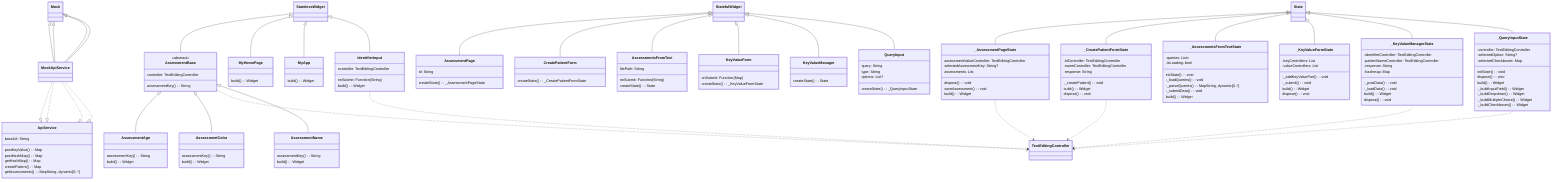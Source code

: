 classDiagram
class MockApiService 

Mock <|-- MockApiService
MockApiService ..|> ApiService
class MockApiService 

Mock <|-- MockApiService
MockApiService ..|> ApiService
class MockApiService 

Mock <|-- MockApiService
MockApiService ..|> ApiService
class MockApiService 

Mock <|-- MockApiService
MockApiService ..|> ApiService
class AssessmentAge {
assessmentKey(): String
build(): Widget
}
AssessmentBase <|-- AssessmentAge
class AssessmentColor {
assessmentKey(): String
build(): Widget
}
AssessmentBase <|-- AssessmentColor
class AssessmentBase {
<<abstract>>
controller: TextEditingController
assessmentKey(): String
}
StatelessWidget <|-- AssessmentBase
AssessmentBase ..> TextEditingController
class AssessmentPage {
id: String
createState(): _AssessmentPageState
}
StatefulWidget <|-- AssessmentPage
class _AssessmentPageState {
assessmentValueController: TextEditingController
selectedAssessmentKey: String?
assessments: List<AssessmentBase>
dispose(): void
saveAssessment(): void
build(): Widget
}
State <|-- _AssessmentPageState
_AssessmentPageState ..> TextEditingController
class MyHomePage {
build(): Widget
}
StatelessWidget <|-- MyHomePage
class AssessmentName {
assessmentKey(): String
build(): Widget
}
AssessmentBase <|-- AssessmentName
class CreatePatientForm {
createState(): _CreatePatientFormState
}
StatefulWidget <|-- CreatePatientForm
class _CreatePatientFormState {
-idController: TextEditingController
-nameController: TextEditingController
-response: String
-_createPatient(): void
build(): Widget
dispose(): void
}
State <|-- _CreatePatientFormState
_CreatePatientFormState ..> TextEditingController
class MyApp {
build(): Widget
}
StatelessWidget <|-- MyApp
class ApiService {
baseUrl: String
postKeyValue(): Map<String, dynamic
postHashMap(): Map<String, dynamic
getHashMap(): Map<String, dynamic
createPatient(): Map<String, dynamic
getAssessments(): MapString, dynamic[0..*]
}
class AssessmentsFromText {
filePath: String
onSubmit:  Function(String)
createState(): State<AssessmentsFromText
}
StatefulWidget <|-- AssessmentsFromText
class _AssessmentsFromTextState {
-queries: List<Map<String, dynamic>>
-isLoading: bool
initState(): void
-_loadQueries(): void
-_parseQueries(): MapString, dynamic[0..*]
-_submitData(): void
build(): Widget
}
State <|-- _AssessmentsFromTextState
class IdentifierInput {
controller: TextEditingController
onSubmit:  Function(String)
build(): Widget
}
StatelessWidget <|-- IdentifierInput
IdentifierInput ..> TextEditingController
class KeyValueForm {
onSubmit:  Function(Map<String, String>)
createState(): _KeyValueFormState
}
StatefulWidget <|-- KeyValueForm
class _KeyValueFormState {
-keyControllers: List<TextEditingController>
-valueControllers: List<TextEditingController>
-_addKeyValuePair(): void
-_submit(): void
build(): Widget
dispose(): void
}
State <|-- _KeyValueFormState
class KeyValueManager {
createState(): State<KeyValueManager
}
StatefulWidget <|-- KeyValueManager
class _KeyValueManagerState {
-identifierController: TextEditingController
-patientNameController: TextEditingController
-response: String
-hashmap: Map<String, String>
-_postData(): void
-_loadData(): void
build(): Widget
dispose(): void
}
State <|-- _KeyValueManagerState
_KeyValueManagerState ..> TextEditingController
class QueryInput {
query: String
type: String
options: List<String>?
createState(): _QueryInputState
}
StatefulWidget <|-- QueryInput
class _QueryInputState {
-controller: TextEditingController
-selectedOption: String?
-selectedCheckboxes: Map<String, bool>
initState(): void
dispose(): void
build(): Widget
-_buildInputField(): Widget
-_buildDropdown(): Widget
-_buildMultipleChoice(): Widget
-_buildCheckboxes(): Widget
}
State <|-- _QueryInputState
_QueryInputState ..> TextEditingController